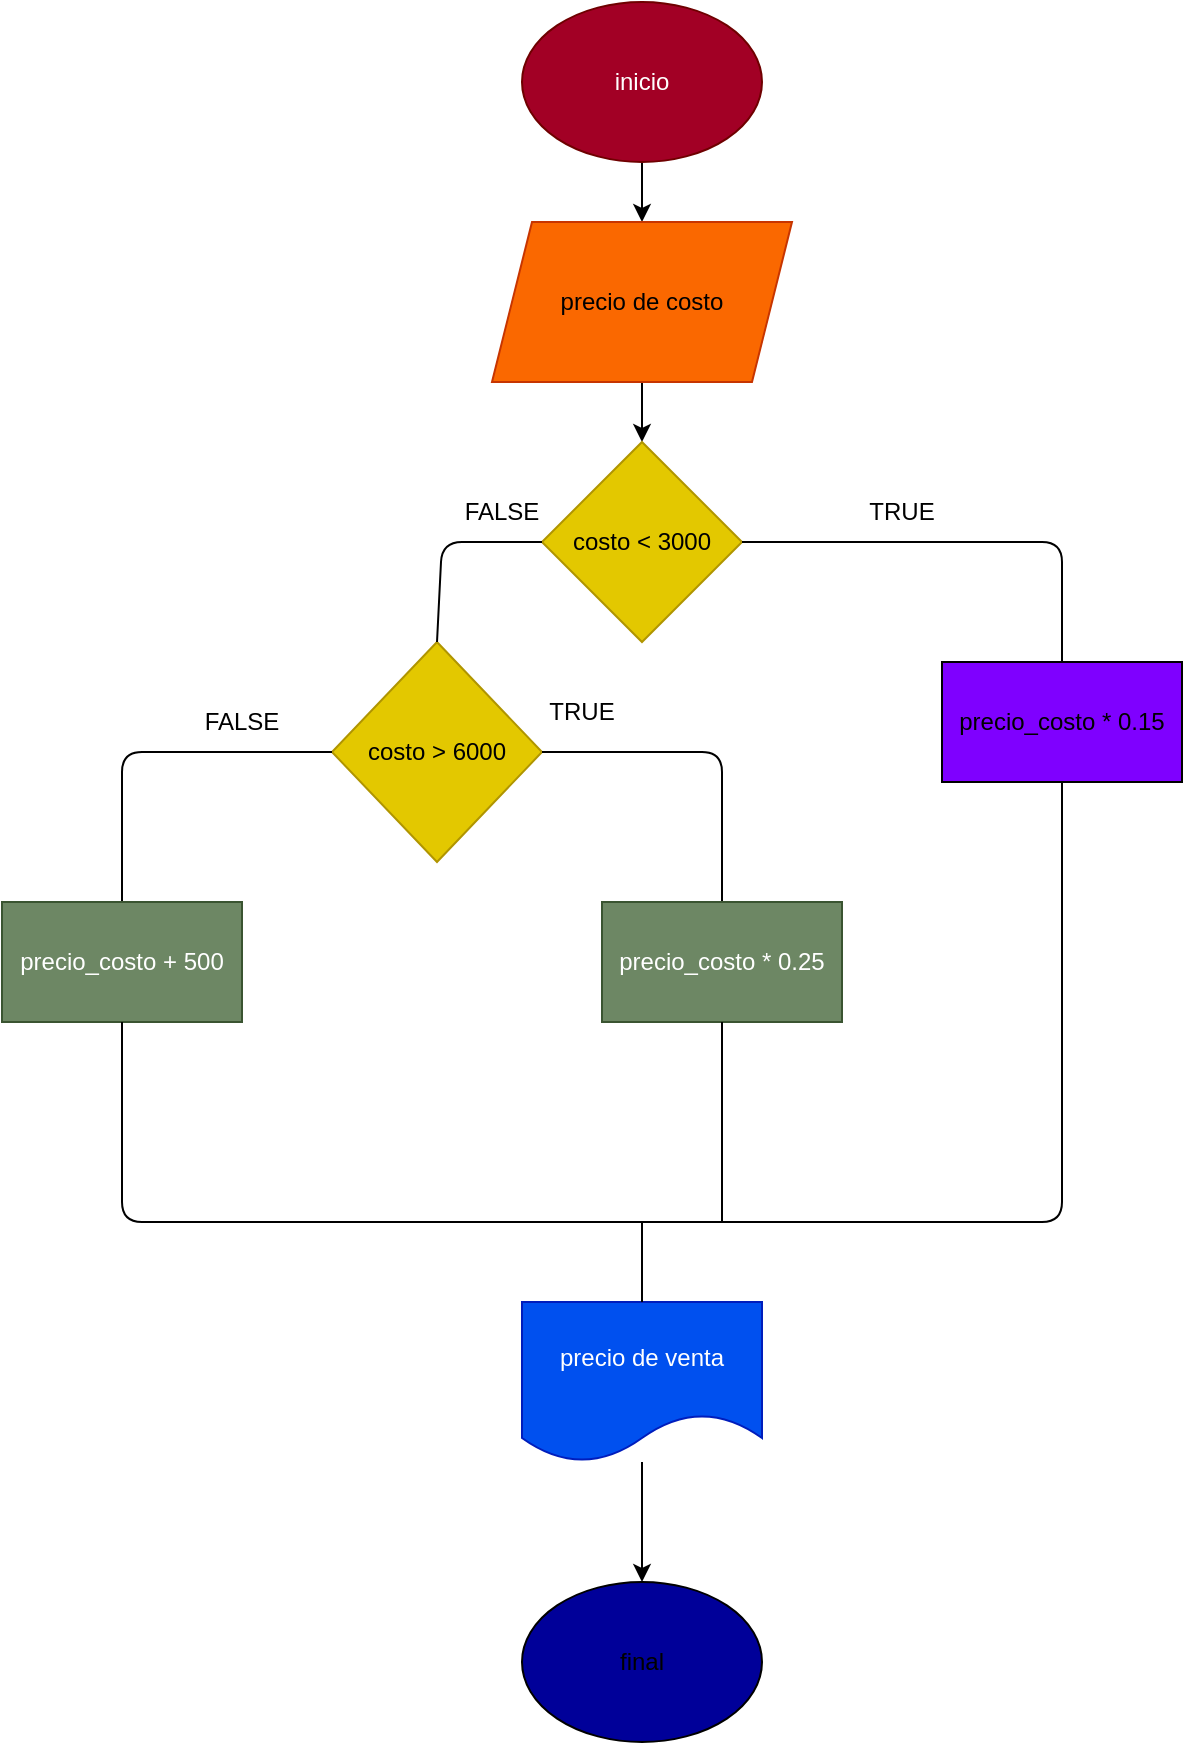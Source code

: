 <mxfile>
    <diagram id="j2sb7VvXBw2OZ76nIELX" name="Página-1">
        <mxGraphModel dx="776" dy="80" grid="1" gridSize="10" guides="1" tooltips="1" connect="1" arrows="1" fold="1" page="1" pageScale="1" pageWidth="827" pageHeight="1169" math="0" shadow="0">
            <root>
                <mxCell id="0"/>
                <mxCell id="1" parent="0"/>
                <mxCell id="136" value="" style="edgeStyle=none;html=1;" edge="1" parent="1" source="137" target="139">
                    <mxGeometry relative="1" as="geometry"/>
                </mxCell>
                <mxCell id="137" value="inicio" style="ellipse;whiteSpace=wrap;html=1;fillColor=#a20025;fontColor=#ffffff;strokeColor=#6F0000;" vertex="1" parent="1">
                    <mxGeometry x="340" y="30" width="120" height="80" as="geometry"/>
                </mxCell>
                <mxCell id="138" value="" style="edgeStyle=none;html=1;" edge="1" parent="1" source="139" target="140">
                    <mxGeometry relative="1" as="geometry"/>
                </mxCell>
                <mxCell id="139" value="precio de costo" style="shape=parallelogram;perimeter=parallelogramPerimeter;whiteSpace=wrap;html=1;fixedSize=1;fillColor=#fa6800;fontColor=#000000;strokeColor=#C73500;" vertex="1" parent="1">
                    <mxGeometry x="325" y="140" width="150" height="80" as="geometry"/>
                </mxCell>
                <mxCell id="140" value="costo &amp;lt; 3000" style="rhombus;whiteSpace=wrap;html=1;fillColor=#e3c800;fontColor=#000000;strokeColor=#B09500;" vertex="1" parent="1">
                    <mxGeometry x="350" y="250" width="100" height="100" as="geometry"/>
                </mxCell>
                <mxCell id="141" value="costo &amp;gt; 6000" style="rhombus;whiteSpace=wrap;html=1;fillColor=#e3c800;fontColor=#000000;strokeColor=#B09500;" vertex="1" parent="1">
                    <mxGeometry x="245" y="350" width="105" height="110" as="geometry"/>
                </mxCell>
                <mxCell id="142" value="" style="endArrow=none;html=1;exitX=0.5;exitY=0;exitDx=0;exitDy=0;entryX=1;entryY=0.5;entryDx=0;entryDy=0;" edge="1" parent="1" target="141">
                    <mxGeometry width="50" height="50" relative="1" as="geometry">
                        <mxPoint x="440" y="480" as="sourcePoint"/>
                        <mxPoint x="440" y="440" as="targetPoint"/>
                        <Array as="points">
                            <mxPoint x="440" y="405"/>
                        </Array>
                    </mxGeometry>
                </mxCell>
                <mxCell id="143" value="" style="endArrow=none;html=1;exitX=0.5;exitY=0;exitDx=0;exitDy=0;entryX=0;entryY=0.5;entryDx=0;entryDy=0;" edge="1" parent="1" target="141">
                    <mxGeometry width="50" height="50" relative="1" as="geometry">
                        <mxPoint x="140" y="480" as="sourcePoint"/>
                        <mxPoint x="440" y="440" as="targetPoint"/>
                        <Array as="points">
                            <mxPoint x="140" y="405"/>
                        </Array>
                    </mxGeometry>
                </mxCell>
                <mxCell id="144" value="" style="endArrow=none;html=1;entryX=1;entryY=0.5;entryDx=0;entryDy=0;exitX=0.5;exitY=0;exitDx=0;exitDy=0;" edge="1" parent="1" target="140">
                    <mxGeometry width="50" height="50" relative="1" as="geometry">
                        <mxPoint x="610" y="365" as="sourcePoint"/>
                        <mxPoint x="440" y="440" as="targetPoint"/>
                        <Array as="points">
                            <mxPoint x="610" y="300"/>
                        </Array>
                    </mxGeometry>
                </mxCell>
                <mxCell id="145" value="" style="endArrow=none;html=1;entryX=0;entryY=0.5;entryDx=0;entryDy=0;exitX=0.5;exitY=0;exitDx=0;exitDy=0;" edge="1" parent="1" source="141" target="140">
                    <mxGeometry width="50" height="50" relative="1" as="geometry">
                        <mxPoint x="390" y="490" as="sourcePoint"/>
                        <mxPoint x="440" y="440" as="targetPoint"/>
                        <Array as="points">
                            <mxPoint x="300" y="300"/>
                        </Array>
                    </mxGeometry>
                </mxCell>
                <mxCell id="146" value="precio_costo * 0.15" style="rounded=0;whiteSpace=wrap;html=1;fillColor=#7F00FF;" vertex="1" parent="1">
                    <mxGeometry x="550" y="360" width="120" height="60" as="geometry"/>
                </mxCell>
                <mxCell id="147" value="precio_costo * 0.25" style="rounded=0;whiteSpace=wrap;html=1;fillColor=#6d8764;fontColor=#ffffff;strokeColor=#3A5431;" vertex="1" parent="1">
                    <mxGeometry x="380" y="480" width="120" height="60" as="geometry"/>
                </mxCell>
                <mxCell id="148" value="precio_costo + 500" style="rounded=0;whiteSpace=wrap;html=1;fillColor=#6d8764;fontColor=#ffffff;strokeColor=#3A5431;" vertex="1" parent="1">
                    <mxGeometry x="80" y="480" width="120" height="60" as="geometry"/>
                </mxCell>
                <mxCell id="149" value="" style="endArrow=none;html=1;exitX=0.5;exitY=1;exitDx=0;exitDy=0;" edge="1" parent="1" source="148">
                    <mxGeometry width="50" height="50" relative="1" as="geometry">
                        <mxPoint x="390" y="470" as="sourcePoint"/>
                        <mxPoint x="520" y="640" as="targetPoint"/>
                        <Array as="points">
                            <mxPoint x="140" y="640"/>
                        </Array>
                    </mxGeometry>
                </mxCell>
                <mxCell id="150" value="" style="endArrow=none;html=1;" edge="1" parent="1">
                    <mxGeometry width="50" height="50" relative="1" as="geometry">
                        <mxPoint x="440" y="640" as="sourcePoint"/>
                        <mxPoint x="440" y="540" as="targetPoint"/>
                    </mxGeometry>
                </mxCell>
                <mxCell id="151" value="" style="endArrow=none;html=1;entryX=0.5;entryY=1;entryDx=0;entryDy=0;" edge="1" parent="1" target="146">
                    <mxGeometry width="50" height="50" relative="1" as="geometry">
                        <mxPoint x="520" y="640" as="sourcePoint"/>
                        <mxPoint x="440" y="420" as="targetPoint"/>
                        <Array as="points">
                            <mxPoint x="610" y="640"/>
                        </Array>
                    </mxGeometry>
                </mxCell>
                <mxCell id="152" value="" style="edgeStyle=none;html=1;" edge="1" parent="1" source="153" target="154">
                    <mxGeometry relative="1" as="geometry"/>
                </mxCell>
                <mxCell id="153" value="precio de venta" style="shape=document;whiteSpace=wrap;html=1;boundedLbl=1;fillColor=#0050ef;fontColor=#ffffff;strokeColor=#001DBC;" vertex="1" parent="1">
                    <mxGeometry x="340" y="680" width="120" height="80" as="geometry"/>
                </mxCell>
                <mxCell id="154" value="final" style="ellipse;whiteSpace=wrap;html=1;fillColor=#000099;" vertex="1" parent="1">
                    <mxGeometry x="340" y="820" width="120" height="80" as="geometry"/>
                </mxCell>
                <mxCell id="155" value="" style="endArrow=none;html=1;exitX=0.5;exitY=0;exitDx=0;exitDy=0;" edge="1" parent="1" source="153">
                    <mxGeometry width="50" height="50" relative="1" as="geometry">
                        <mxPoint x="390" y="740" as="sourcePoint"/>
                        <mxPoint x="400" y="640" as="targetPoint"/>
                    </mxGeometry>
                </mxCell>
                <mxCell id="156" value="TRUE" style="text;html=1;strokeColor=none;fillColor=none;align=center;verticalAlign=middle;whiteSpace=wrap;rounded=0;" vertex="1" parent="1">
                    <mxGeometry x="500" y="270" width="60" height="30" as="geometry"/>
                </mxCell>
                <mxCell id="157" value="FALSE" style="text;html=1;strokeColor=none;fillColor=none;align=center;verticalAlign=middle;whiteSpace=wrap;rounded=0;" vertex="1" parent="1">
                    <mxGeometry x="300" y="270" width="60" height="30" as="geometry"/>
                </mxCell>
                <mxCell id="158" value="TRUE" style="text;html=1;strokeColor=none;fillColor=none;align=center;verticalAlign=middle;whiteSpace=wrap;rounded=0;" vertex="1" parent="1">
                    <mxGeometry x="340" y="370" width="60" height="30" as="geometry"/>
                </mxCell>
                <mxCell id="159" value="FALSE" style="text;html=1;strokeColor=none;fillColor=none;align=center;verticalAlign=middle;whiteSpace=wrap;rounded=0;" vertex="1" parent="1">
                    <mxGeometry x="170" y="375" width="60" height="30" as="geometry"/>
                </mxCell>
            </root>
        </mxGraphModel>
    </diagram>
</mxfile>